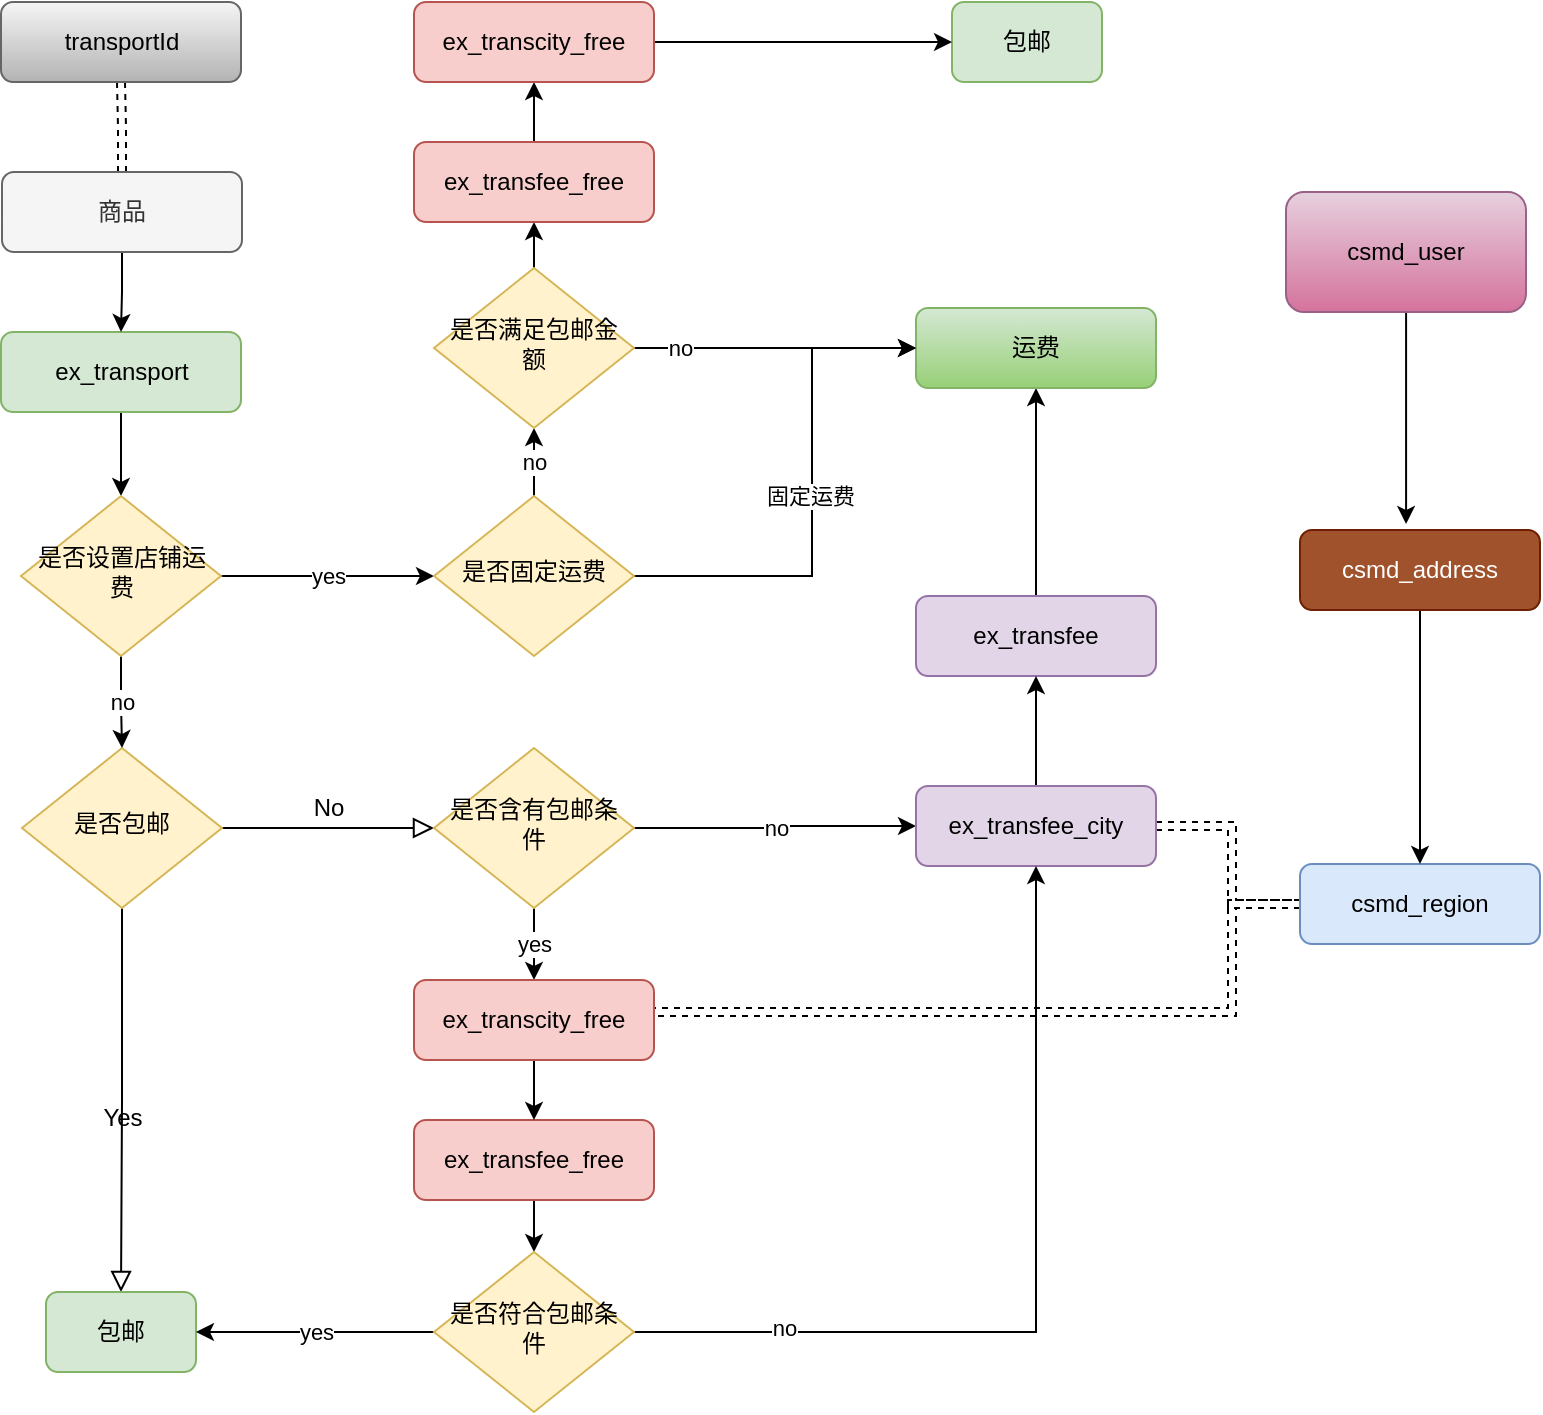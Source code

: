 <mxfile version="13.6.2" type="github" pages="2">
  <diagram id="C5RBs43oDa-KdzZeNtuy" name="运费模样">
    <mxGraphModel dx="1422" dy="713" grid="1" gridSize="10" guides="1" tooltips="1" connect="1" arrows="1" fold="1" page="1" pageScale="1" pageWidth="1169" pageHeight="1654" math="0" shadow="0">
      <root>
        <mxCell id="WIyWlLk6GJQsqaUBKTNV-0" />
        <mxCell id="WIyWlLk6GJQsqaUBKTNV-1" parent="WIyWlLk6GJQsqaUBKTNV-0" />
        <mxCell id="stCx9TEKh2jNsoe4EKCQ-95" style="edgeStyle=orthogonalEdgeStyle;rounded=0;orthogonalLoop=1;jettySize=auto;html=1;exitX=0.5;exitY=1;exitDx=0;exitDy=0;entryX=0.5;entryY=0;entryDx=0;entryDy=0;" parent="WIyWlLk6GJQsqaUBKTNV-1" source="WIyWlLk6GJQsqaUBKTNV-3" target="stCx9TEKh2jNsoe4EKCQ-87" edge="1">
          <mxGeometry relative="1" as="geometry" />
        </mxCell>
        <mxCell id="WIyWlLk6GJQsqaUBKTNV-3" value="ex_transport" style="rounded=1;whiteSpace=wrap;html=1;fontSize=12;glass=0;strokeWidth=1;shadow=0;fillColor=#d5e8d4;strokeColor=#82b366;" parent="WIyWlLk6GJQsqaUBKTNV-1" vertex="1">
          <mxGeometry x="184.5" y="195" width="120" height="40" as="geometry" />
        </mxCell>
        <mxCell id="WIyWlLk6GJQsqaUBKTNV-4" value="Yes" style="rounded=0;html=1;jettySize=auto;orthogonalLoop=1;fontSize=12;endArrow=block;endFill=0;endSize=8;strokeWidth=1;shadow=0;labelBackgroundColor=none;edgeStyle=orthogonalEdgeStyle;entryX=0.5;entryY=0;entryDx=0;entryDy=0;" parent="WIyWlLk6GJQsqaUBKTNV-1" source="WIyWlLk6GJQsqaUBKTNV-6" target="WIyWlLk6GJQsqaUBKTNV-11" edge="1">
          <mxGeometry x="0.091" relative="1" as="geometry">
            <mxPoint as="offset" />
            <mxPoint x="245" y="465" as="targetPoint" />
          </mxGeometry>
        </mxCell>
        <mxCell id="WIyWlLk6GJQsqaUBKTNV-5" value="No" style="edgeStyle=orthogonalEdgeStyle;rounded=0;html=1;jettySize=auto;orthogonalLoop=1;fontSize=12;endArrow=block;endFill=0;endSize=8;strokeWidth=1;shadow=0;labelBackgroundColor=none;entryX=0;entryY=0.5;entryDx=0;entryDy=0;" parent="WIyWlLk6GJQsqaUBKTNV-1" source="WIyWlLk6GJQsqaUBKTNV-6" target="WIyWlLk6GJQsqaUBKTNV-10" edge="1">
          <mxGeometry y="10" relative="1" as="geometry">
            <mxPoint as="offset" />
            <mxPoint x="325" y="431" as="targetPoint" />
          </mxGeometry>
        </mxCell>
        <mxCell id="WIyWlLk6GJQsqaUBKTNV-6" value="是否包邮" style="rhombus;whiteSpace=wrap;html=1;shadow=0;fontFamily=Helvetica;fontSize=12;align=center;strokeWidth=1;spacing=6;spacingTop=-4;fillColor=#fff2cc;strokeColor=#d6b656;" parent="WIyWlLk6GJQsqaUBKTNV-1" vertex="1">
          <mxGeometry x="195" y="403" width="100" height="80" as="geometry" />
        </mxCell>
        <mxCell id="stCx9TEKh2jNsoe4EKCQ-55" style="edgeStyle=orthogonalEdgeStyle;rounded=0;orthogonalLoop=1;jettySize=auto;html=1;exitX=0.5;exitY=0;exitDx=0;exitDy=0;entryX=0.5;entryY=1;entryDx=0;entryDy=0;" parent="WIyWlLk6GJQsqaUBKTNV-1" source="WIyWlLk6GJQsqaUBKTNV-7" target="_SuiIOecB2PzD5mhdVLb-4" edge="1">
          <mxGeometry relative="1" as="geometry" />
        </mxCell>
        <mxCell id="WIyWlLk6GJQsqaUBKTNV-7" value="ex_transfee" style="rounded=1;whiteSpace=wrap;html=1;fontSize=12;glass=0;strokeWidth=1;shadow=0;fillColor=#e1d5e7;strokeColor=#9673a6;" parent="WIyWlLk6GJQsqaUBKTNV-1" vertex="1">
          <mxGeometry x="642" y="327" width="120" height="40" as="geometry" />
        </mxCell>
        <mxCell id="_SuiIOecB2PzD5mhdVLb-4" value="&lt;p&gt;运费&lt;/p&gt;" style="rounded=1;whiteSpace=wrap;html=1;fontSize=12;glass=0;strokeWidth=1;shadow=0;gradientColor=#97d077;fillColor=#d5e8d4;strokeColor=#82b366;" parent="WIyWlLk6GJQsqaUBKTNV-1" vertex="1">
          <mxGeometry x="642" y="183" width="120" height="40" as="geometry" />
        </mxCell>
        <mxCell id="stCx9TEKh2jNsoe4EKCQ-7" value="no" style="edgeStyle=orthogonalEdgeStyle;rounded=0;orthogonalLoop=1;jettySize=auto;html=1;exitX=1;exitY=0.5;exitDx=0;exitDy=0;entryX=0;entryY=0.5;entryDx=0;entryDy=0;" parent="WIyWlLk6GJQsqaUBKTNV-1" source="WIyWlLk6GJQsqaUBKTNV-10" target="_SuiIOecB2PzD5mhdVLb-20" edge="1">
          <mxGeometry relative="1" as="geometry" />
        </mxCell>
        <mxCell id="stCx9TEKh2jNsoe4EKCQ-68" value="yes" style="edgeStyle=orthogonalEdgeStyle;rounded=0;orthogonalLoop=1;jettySize=auto;html=1;exitX=0.5;exitY=1;exitDx=0;exitDy=0;entryX=0.5;entryY=0;entryDx=0;entryDy=0;" parent="WIyWlLk6GJQsqaUBKTNV-1" source="WIyWlLk6GJQsqaUBKTNV-10" target="_SuiIOecB2PzD5mhdVLb-21" edge="1">
          <mxGeometry relative="1" as="geometry" />
        </mxCell>
        <mxCell id="WIyWlLk6GJQsqaUBKTNV-10" value="是否含有包邮条件" style="rhombus;whiteSpace=wrap;html=1;shadow=0;fontFamily=Helvetica;fontSize=12;align=center;strokeWidth=1;spacing=6;spacingTop=-4;fillColor=#fff2cc;strokeColor=#d6b656;" parent="WIyWlLk6GJQsqaUBKTNV-1" vertex="1">
          <mxGeometry x="401" y="403" width="100" height="80" as="geometry" />
        </mxCell>
        <mxCell id="WIyWlLk6GJQsqaUBKTNV-11" value="包邮" style="rounded=1;whiteSpace=wrap;html=1;fontSize=12;glass=0;strokeWidth=1;shadow=0;fillColor=#d5e8d4;strokeColor=#82b366;" parent="WIyWlLk6GJQsqaUBKTNV-1" vertex="1">
          <mxGeometry x="207" y="675" width="75" height="40" as="geometry" />
        </mxCell>
        <mxCell id="stCx9TEKh2jNsoe4EKCQ-70" style="edgeStyle=orthogonalEdgeStyle;rounded=0;orthogonalLoop=1;jettySize=auto;html=1;exitX=0.5;exitY=1;exitDx=0;exitDy=0;entryX=0.5;entryY=0;entryDx=0;entryDy=0;" parent="WIyWlLk6GJQsqaUBKTNV-1" source="WIyWlLk6GJQsqaUBKTNV-12" target="stCx9TEKh2jNsoe4EKCQ-60" edge="1">
          <mxGeometry relative="1" as="geometry" />
        </mxCell>
        <mxCell id="WIyWlLk6GJQsqaUBKTNV-12" value="ex_transfee_free" style="rounded=1;whiteSpace=wrap;html=1;fontSize=12;glass=0;strokeWidth=1;shadow=0;fillColor=#f8cecc;strokeColor=#b85450;" parent="WIyWlLk6GJQsqaUBKTNV-1" vertex="1">
          <mxGeometry x="391" y="589" width="120" height="40" as="geometry" />
        </mxCell>
        <mxCell id="_SuiIOecB2PzD5mhdVLb-3" value="" style="edgeStyle=orthogonalEdgeStyle;rounded=0;orthogonalLoop=1;jettySize=auto;html=1;fontSize=12;shape=link;dashed=1;" parent="WIyWlLk6GJQsqaUBKTNV-1" source="_SuiIOecB2PzD5mhdVLb-0" target="_SuiIOecB2PzD5mhdVLb-2" edge="1">
          <mxGeometry relative="1" as="geometry" />
        </mxCell>
        <mxCell id="stCx9TEKh2jNsoe4EKCQ-94" style="edgeStyle=orthogonalEdgeStyle;rounded=0;orthogonalLoop=1;jettySize=auto;html=1;exitX=0.5;exitY=1;exitDx=0;exitDy=0;" parent="WIyWlLk6GJQsqaUBKTNV-1" source="_SuiIOecB2PzD5mhdVLb-0" target="WIyWlLk6GJQsqaUBKTNV-3" edge="1">
          <mxGeometry relative="1" as="geometry" />
        </mxCell>
        <mxCell id="_SuiIOecB2PzD5mhdVLb-0" value="商品" style="rounded=1;whiteSpace=wrap;html=1;fontSize=12;glass=0;strokeWidth=1;shadow=0;fillColor=#f5f5f5;strokeColor=#666666;fontColor=#333333;" parent="WIyWlLk6GJQsqaUBKTNV-1" vertex="1">
          <mxGeometry x="185" y="115" width="120" height="40" as="geometry" />
        </mxCell>
        <mxCell id="_SuiIOecB2PzD5mhdVLb-2" value="transportId" style="rounded=1;whiteSpace=wrap;html=1;fontSize=12;glass=0;strokeWidth=1;shadow=0;gradientColor=#b3b3b3;fillColor=#f5f5f5;strokeColor=#666666;" parent="WIyWlLk6GJQsqaUBKTNV-1" vertex="1">
          <mxGeometry x="184.5" y="30" width="120" height="40" as="geometry" />
        </mxCell>
        <mxCell id="_SuiIOecB2PzD5mhdVLb-9" style="edgeStyle=orthogonalEdgeStyle;rounded=0;orthogonalLoop=1;jettySize=auto;html=1;entryX=1;entryY=0.5;entryDx=0;entryDy=0;fontSize=12;dashed=1;shape=link;" parent="WIyWlLk6GJQsqaUBKTNV-1" source="_SuiIOecB2PzD5mhdVLb-8" target="_SuiIOecB2PzD5mhdVLb-20" edge="1">
          <mxGeometry relative="1" as="geometry">
            <mxPoint x="762" y="421" as="targetPoint" />
            <Array as="points">
              <mxPoint x="800" y="481" />
              <mxPoint x="800" y="442" />
            </Array>
          </mxGeometry>
        </mxCell>
        <mxCell id="stCx9TEKh2jNsoe4EKCQ-81" style="edgeStyle=orthogonalEdgeStyle;shape=link;rounded=0;orthogonalLoop=1;jettySize=auto;html=1;exitX=0;exitY=0.5;exitDx=0;exitDy=0;entryX=1;entryY=0.5;entryDx=0;entryDy=0;dashed=1;" parent="WIyWlLk6GJQsqaUBKTNV-1" source="_SuiIOecB2PzD5mhdVLb-8" target="_SuiIOecB2PzD5mhdVLb-21" edge="1">
          <mxGeometry relative="1" as="geometry">
            <Array as="points">
              <mxPoint x="800" y="481" />
              <mxPoint x="800" y="535" />
            </Array>
          </mxGeometry>
        </mxCell>
        <mxCell id="_SuiIOecB2PzD5mhdVLb-8" value="csmd_region" style="rounded=1;whiteSpace=wrap;html=1;fontSize=12;glass=0;strokeWidth=1;shadow=0;fillColor=#dae8fc;strokeColor=#6c8ebf;" parent="WIyWlLk6GJQsqaUBKTNV-1" vertex="1">
          <mxGeometry x="834" y="461" width="120" height="40" as="geometry" />
        </mxCell>
        <mxCell id="stCx9TEKh2jNsoe4EKCQ-85" style="edgeStyle=orthogonalEdgeStyle;rounded=0;orthogonalLoop=1;jettySize=auto;html=1;exitX=0.5;exitY=0;exitDx=0;exitDy=0;entryX=0.5;entryY=1;entryDx=0;entryDy=0;" parent="WIyWlLk6GJQsqaUBKTNV-1" source="_SuiIOecB2PzD5mhdVLb-20" target="WIyWlLk6GJQsqaUBKTNV-7" edge="1">
          <mxGeometry relative="1" as="geometry" />
        </mxCell>
        <mxCell id="_SuiIOecB2PzD5mhdVLb-20" value="ex_transfee_city" style="rounded=1;whiteSpace=wrap;html=1;fontSize=12;glass=0;strokeWidth=1;shadow=0;fillColor=#e1d5e7;strokeColor=#9673a6;" parent="WIyWlLk6GJQsqaUBKTNV-1" vertex="1">
          <mxGeometry x="642" y="422" width="120" height="40" as="geometry" />
        </mxCell>
        <mxCell id="stCx9TEKh2jNsoe4EKCQ-69" style="edgeStyle=orthogonalEdgeStyle;rounded=0;orthogonalLoop=1;jettySize=auto;html=1;exitX=0.5;exitY=1;exitDx=0;exitDy=0;entryX=0.5;entryY=0;entryDx=0;entryDy=0;" parent="WIyWlLk6GJQsqaUBKTNV-1" source="_SuiIOecB2PzD5mhdVLb-21" target="WIyWlLk6GJQsqaUBKTNV-12" edge="1">
          <mxGeometry relative="1" as="geometry" />
        </mxCell>
        <mxCell id="_SuiIOecB2PzD5mhdVLb-21" value="ex_transcity_free" style="rounded=1;whiteSpace=wrap;html=1;fontSize=12;glass=0;strokeWidth=1;shadow=0;fillColor=#f8cecc;strokeColor=#b85450;" parent="WIyWlLk6GJQsqaUBKTNV-1" vertex="1">
          <mxGeometry x="391" y="519" width="120" height="40" as="geometry" />
        </mxCell>
        <mxCell id="stCx9TEKh2jNsoe4EKCQ-46" style="edgeStyle=orthogonalEdgeStyle;rounded=0;orthogonalLoop=1;jettySize=auto;html=1;exitX=0.5;exitY=1;exitDx=0;exitDy=0;" parent="WIyWlLk6GJQsqaUBKTNV-1" source="_SuiIOecB2PzD5mhdVLb-24" target="_SuiIOecB2PzD5mhdVLb-8" edge="1">
          <mxGeometry relative="1" as="geometry" />
        </mxCell>
        <mxCell id="_SuiIOecB2PzD5mhdVLb-24" value="csmd_address" style="rounded=1;whiteSpace=wrap;html=1;fontSize=12;glass=0;strokeWidth=1;shadow=0;fillColor=#a0522d;strokeColor=#6D1F00;fontColor=#ffffff;" parent="WIyWlLk6GJQsqaUBKTNV-1" vertex="1">
          <mxGeometry x="834" y="294" width="120" height="40" as="geometry" />
        </mxCell>
        <mxCell id="_SuiIOecB2PzD5mhdVLb-28" style="edgeStyle=orthogonalEdgeStyle;rounded=0;orthogonalLoop=1;jettySize=auto;html=1;entryX=0.442;entryY=-0.075;entryDx=0;entryDy=0;entryPerimeter=0;fontSize=12;" parent="WIyWlLk6GJQsqaUBKTNV-1" source="_SuiIOecB2PzD5mhdVLb-27" target="_SuiIOecB2PzD5mhdVLb-24" edge="1">
          <mxGeometry relative="1" as="geometry" />
        </mxCell>
        <mxCell id="_SuiIOecB2PzD5mhdVLb-27" value="csmd_user" style="rounded=1;whiteSpace=wrap;html=1;gradientColor=#d5739d;fillColor=#e6d0de;strokeColor=#996185;fontSize=12;" parent="WIyWlLk6GJQsqaUBKTNV-1" vertex="1">
          <mxGeometry x="827" y="125" width="120" height="60" as="geometry" />
        </mxCell>
        <mxCell id="_SuiIOecB2PzD5mhdVLb-16" value="yes" style="text;html=1;align=center;verticalAlign=middle;resizable=0;points=[];autosize=1;fontSize=12;" parent="WIyWlLk6GJQsqaUBKTNV-1" vertex="1">
          <mxGeometry x="461" y="685" width="30" height="20" as="geometry" />
        </mxCell>
        <mxCell id="stCx9TEKh2jNsoe4EKCQ-72" value="yes" style="edgeStyle=orthogonalEdgeStyle;rounded=0;orthogonalLoop=1;jettySize=auto;html=1;exitX=0;exitY=0.5;exitDx=0;exitDy=0;entryX=1;entryY=0.5;entryDx=0;entryDy=0;" parent="WIyWlLk6GJQsqaUBKTNV-1" source="stCx9TEKh2jNsoe4EKCQ-60" target="WIyWlLk6GJQsqaUBKTNV-11" edge="1">
          <mxGeometry relative="1" as="geometry" />
        </mxCell>
        <mxCell id="stCx9TEKh2jNsoe4EKCQ-83" style="edgeStyle=orthogonalEdgeStyle;rounded=0;orthogonalLoop=1;jettySize=auto;html=1;exitX=1;exitY=0.5;exitDx=0;exitDy=0;entryX=0.5;entryY=1;entryDx=0;entryDy=0;" parent="WIyWlLk6GJQsqaUBKTNV-1" source="stCx9TEKh2jNsoe4EKCQ-60" target="_SuiIOecB2PzD5mhdVLb-20" edge="1">
          <mxGeometry relative="1" as="geometry" />
        </mxCell>
        <mxCell id="stCx9TEKh2jNsoe4EKCQ-84" value="no" style="edgeLabel;html=1;align=center;verticalAlign=middle;resizable=0;points=[];" parent="stCx9TEKh2jNsoe4EKCQ-83" vertex="1" connectable="0">
          <mxGeometry x="-0.654" y="2" relative="1" as="geometry">
            <mxPoint as="offset" />
          </mxGeometry>
        </mxCell>
        <mxCell id="stCx9TEKh2jNsoe4EKCQ-60" value="是否符合包邮条件" style="rhombus;whiteSpace=wrap;html=1;shadow=0;fontFamily=Helvetica;fontSize=12;align=center;strokeWidth=1;spacing=6;spacingTop=-4;fillColor=#fff2cc;strokeColor=#d6b656;" parent="WIyWlLk6GJQsqaUBKTNV-1" vertex="1">
          <mxGeometry x="401" y="655" width="100" height="80" as="geometry" />
        </mxCell>
        <mxCell id="stCx9TEKh2jNsoe4EKCQ-96" value="no" style="edgeStyle=orthogonalEdgeStyle;rounded=0;orthogonalLoop=1;jettySize=auto;html=1;exitX=0.5;exitY=1;exitDx=0;exitDy=0;entryX=0.5;entryY=0;entryDx=0;entryDy=0;" parent="WIyWlLk6GJQsqaUBKTNV-1" source="stCx9TEKh2jNsoe4EKCQ-87" target="WIyWlLk6GJQsqaUBKTNV-6" edge="1">
          <mxGeometry relative="1" as="geometry" />
        </mxCell>
        <mxCell id="stCx9TEKh2jNsoe4EKCQ-122" value="yes" style="edgeStyle=orthogonalEdgeStyle;rounded=0;orthogonalLoop=1;jettySize=auto;html=1;exitX=1;exitY=0.5;exitDx=0;exitDy=0;" parent="WIyWlLk6GJQsqaUBKTNV-1" source="stCx9TEKh2jNsoe4EKCQ-87" target="stCx9TEKh2jNsoe4EKCQ-98" edge="1">
          <mxGeometry relative="1" as="geometry" />
        </mxCell>
        <mxCell id="stCx9TEKh2jNsoe4EKCQ-87" value="是否设置店铺运费" style="rhombus;whiteSpace=wrap;html=1;shadow=0;fontFamily=Helvetica;fontSize=12;align=center;strokeWidth=1;spacing=6;spacingTop=-4;fillColor=#fff2cc;strokeColor=#d6b656;" parent="WIyWlLk6GJQsqaUBKTNV-1" vertex="1">
          <mxGeometry x="194.5" y="277" width="100" height="80" as="geometry" />
        </mxCell>
        <mxCell id="stCx9TEKh2jNsoe4EKCQ-103" style="edgeStyle=orthogonalEdgeStyle;rounded=0;orthogonalLoop=1;jettySize=auto;html=1;exitX=1;exitY=0.5;exitDx=0;exitDy=0;entryX=0;entryY=0.5;entryDx=0;entryDy=0;" parent="WIyWlLk6GJQsqaUBKTNV-1" source="stCx9TEKh2jNsoe4EKCQ-98" target="_SuiIOecB2PzD5mhdVLb-4" edge="1">
          <mxGeometry relative="1" as="geometry">
            <mxPoint x="407" y="258" as="sourcePoint" />
            <Array as="points">
              <mxPoint x="590" y="317" />
              <mxPoint x="590" y="203" />
            </Array>
          </mxGeometry>
        </mxCell>
        <mxCell id="stCx9TEKh2jNsoe4EKCQ-104" value="固定运费" style="edgeLabel;html=1;align=center;verticalAlign=middle;resizable=0;points=[];" parent="stCx9TEKh2jNsoe4EKCQ-103" vertex="1" connectable="0">
          <mxGeometry x="0.01" y="1" relative="1" as="geometry">
            <mxPoint as="offset" />
          </mxGeometry>
        </mxCell>
        <mxCell id="stCx9TEKh2jNsoe4EKCQ-108" value="no" style="edgeStyle=orthogonalEdgeStyle;rounded=0;orthogonalLoop=1;jettySize=auto;html=1;exitX=0.5;exitY=0;exitDx=0;exitDy=0;entryX=0.5;entryY=1;entryDx=0;entryDy=0;" parent="WIyWlLk6GJQsqaUBKTNV-1" source="stCx9TEKh2jNsoe4EKCQ-98" target="stCx9TEKh2jNsoe4EKCQ-106" edge="1">
          <mxGeometry relative="1" as="geometry">
            <Array as="points">
              <mxPoint x="451" y="257" />
              <mxPoint x="451" y="257" />
            </Array>
          </mxGeometry>
        </mxCell>
        <mxCell id="stCx9TEKh2jNsoe4EKCQ-98" value="是否固定运费" style="rhombus;whiteSpace=wrap;html=1;shadow=0;fontFamily=Helvetica;fontSize=12;align=center;strokeWidth=1;spacing=6;spacingTop=-4;fillColor=#fff2cc;strokeColor=#d6b656;" parent="WIyWlLk6GJQsqaUBKTNV-1" vertex="1">
          <mxGeometry x="401" y="277" width="100" height="80" as="geometry" />
        </mxCell>
        <mxCell id="stCx9TEKh2jNsoe4EKCQ-109" value="no" style="edgeStyle=orthogonalEdgeStyle;rounded=0;orthogonalLoop=1;jettySize=auto;html=1;exitX=1;exitY=0.5;exitDx=0;exitDy=0;entryX=0;entryY=0.5;entryDx=0;entryDy=0;" parent="WIyWlLk6GJQsqaUBKTNV-1" source="stCx9TEKh2jNsoe4EKCQ-106" target="_SuiIOecB2PzD5mhdVLb-4" edge="1">
          <mxGeometry x="-0.672" relative="1" as="geometry">
            <mxPoint x="540" y="258" as="sourcePoint" />
            <mxPoint as="offset" />
          </mxGeometry>
        </mxCell>
        <mxCell id="stCx9TEKh2jNsoe4EKCQ-119" style="edgeStyle=orthogonalEdgeStyle;rounded=0;orthogonalLoop=1;jettySize=auto;html=1;exitX=0.5;exitY=0;exitDx=0;exitDy=0;entryX=0.5;entryY=1;entryDx=0;entryDy=0;" parent="WIyWlLk6GJQsqaUBKTNV-1" source="stCx9TEKh2jNsoe4EKCQ-106" edge="1" target="stCx9TEKh2jNsoe4EKCQ-116">
          <mxGeometry relative="1" as="geometry">
            <mxPoint x="451" y="153" as="targetPoint" />
          </mxGeometry>
        </mxCell>
        <mxCell id="stCx9TEKh2jNsoe4EKCQ-106" value="是否满足包邮金额" style="rhombus;whiteSpace=wrap;html=1;shadow=0;fontFamily=Helvetica;fontSize=12;align=center;strokeWidth=1;spacing=6;spacingTop=-4;fillColor=#fff2cc;strokeColor=#d6b656;" parent="WIyWlLk6GJQsqaUBKTNV-1" vertex="1">
          <mxGeometry x="401" y="163" width="100" height="80" as="geometry" />
        </mxCell>
        <mxCell id="stCx9TEKh2jNsoe4EKCQ-111" value="包邮" style="rounded=1;whiteSpace=wrap;html=1;fontSize=12;glass=0;strokeWidth=1;shadow=0;fillColor=#d5e8d4;strokeColor=#82b366;" parent="WIyWlLk6GJQsqaUBKTNV-1" vertex="1">
          <mxGeometry x="660" y="30" width="75" height="40" as="geometry" />
        </mxCell>
        <mxCell id="stCx9TEKh2jNsoe4EKCQ-120" style="edgeStyle=orthogonalEdgeStyle;rounded=0;orthogonalLoop=1;jettySize=auto;html=1;exitX=0.5;exitY=0;exitDx=0;exitDy=0;entryX=0.5;entryY=1;entryDx=0;entryDy=0;" parent="WIyWlLk6GJQsqaUBKTNV-1" source="stCx9TEKh2jNsoe4EKCQ-116" target="stCx9TEKh2jNsoe4EKCQ-118" edge="1">
          <mxGeometry relative="1" as="geometry" />
        </mxCell>
        <mxCell id="stCx9TEKh2jNsoe4EKCQ-116" value="ex_transfee_free" style="rounded=1;whiteSpace=wrap;html=1;fontSize=12;glass=0;strokeWidth=1;shadow=0;fillColor=#f8cecc;strokeColor=#b85450;" parent="WIyWlLk6GJQsqaUBKTNV-1" vertex="1">
          <mxGeometry x="391" y="100" width="120" height="40" as="geometry" />
        </mxCell>
        <mxCell id="stCx9TEKh2jNsoe4EKCQ-121" style="edgeStyle=orthogonalEdgeStyle;rounded=0;orthogonalLoop=1;jettySize=auto;html=1;exitX=1;exitY=0.5;exitDx=0;exitDy=0;entryX=0;entryY=0.5;entryDx=0;entryDy=0;" parent="WIyWlLk6GJQsqaUBKTNV-1" source="stCx9TEKh2jNsoe4EKCQ-118" target="stCx9TEKh2jNsoe4EKCQ-111" edge="1">
          <mxGeometry relative="1" as="geometry" />
        </mxCell>
        <mxCell id="stCx9TEKh2jNsoe4EKCQ-118" value="ex_transcity_free" style="rounded=1;whiteSpace=wrap;html=1;fontSize=12;glass=0;strokeWidth=1;shadow=0;fillColor=#f8cecc;strokeColor=#b85450;" parent="WIyWlLk6GJQsqaUBKTNV-1" vertex="1">
          <mxGeometry x="391" y="30" width="120" height="40" as="geometry" />
        </mxCell>
      </root>
    </mxGraphModel>
  </diagram>
  <diagram id="4VCAa04i9LpqxK9unjZ2" name="Page-2">
    <mxGraphModel dx="1072" dy="792" grid="1" gridSize="10" guides="1" tooltips="1" connect="1" arrows="1" fold="1" page="1" pageScale="1" pageWidth="827" pageHeight="1169" math="0" shadow="0">
      <root>
        <mxCell id="AL0m4tZPE71rC8lOXm3i-0" />
        <mxCell id="AL0m4tZPE71rC8lOXm3i-1" parent="AL0m4tZPE71rC8lOXm3i-0" />
      </root>
    </mxGraphModel>
  </diagram>
</mxfile>
